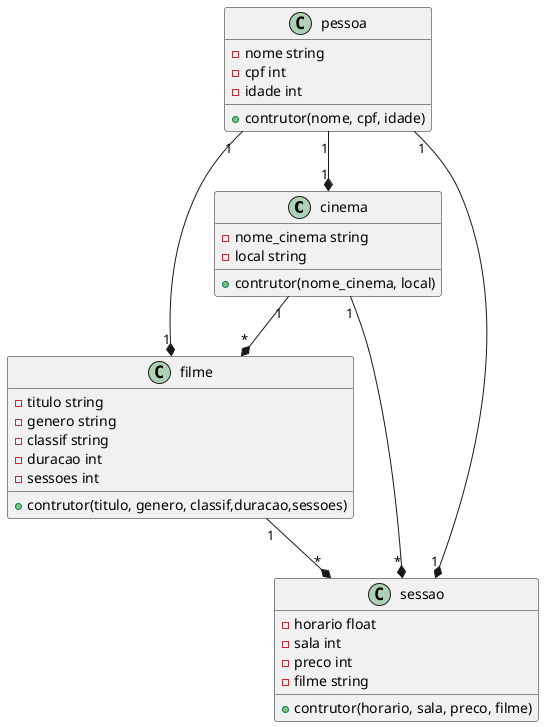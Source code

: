 @startuml Cinema

class cinema{
-nome_cinema string
-local string
+contrutor(nome_cinema, local)
}

class pessoa{
-nome string
-cpf int
-idade int
+contrutor(nome, cpf, idade)
}

class filme{
-titulo string
-genero string
-classif string
-duracao int
-sessoes int
+contrutor(titulo, genero, classif,duracao,sessoes)
}

class sessao{
-horario float
-sala int
-preco int
-filme string
+contrutor(horario, sala, preco, filme)
}

pessoa "1" --* "1" cinema
cinema "1" --* "*" filme
cinema "1" --* "*" sessao
pessoa "1" --* "1" filme
filme "1" --* "*" sessao
pessoa "1" --* "1" sessao

@enduml

